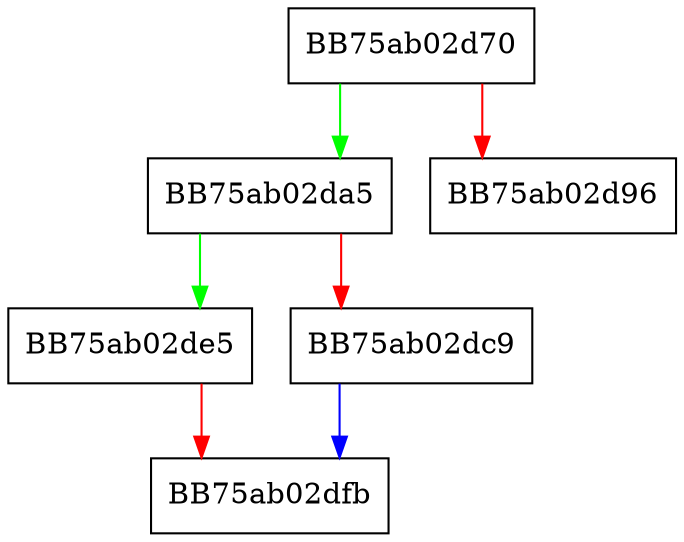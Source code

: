 digraph luaB_coresume {
  node [shape="box"];
  graph [splines=ortho];
  BB75ab02d70 -> BB75ab02da5 [color="green"];
  BB75ab02d70 -> BB75ab02d96 [color="red"];
  BB75ab02da5 -> BB75ab02de5 [color="green"];
  BB75ab02da5 -> BB75ab02dc9 [color="red"];
  BB75ab02dc9 -> BB75ab02dfb [color="blue"];
  BB75ab02de5 -> BB75ab02dfb [color="red"];
}